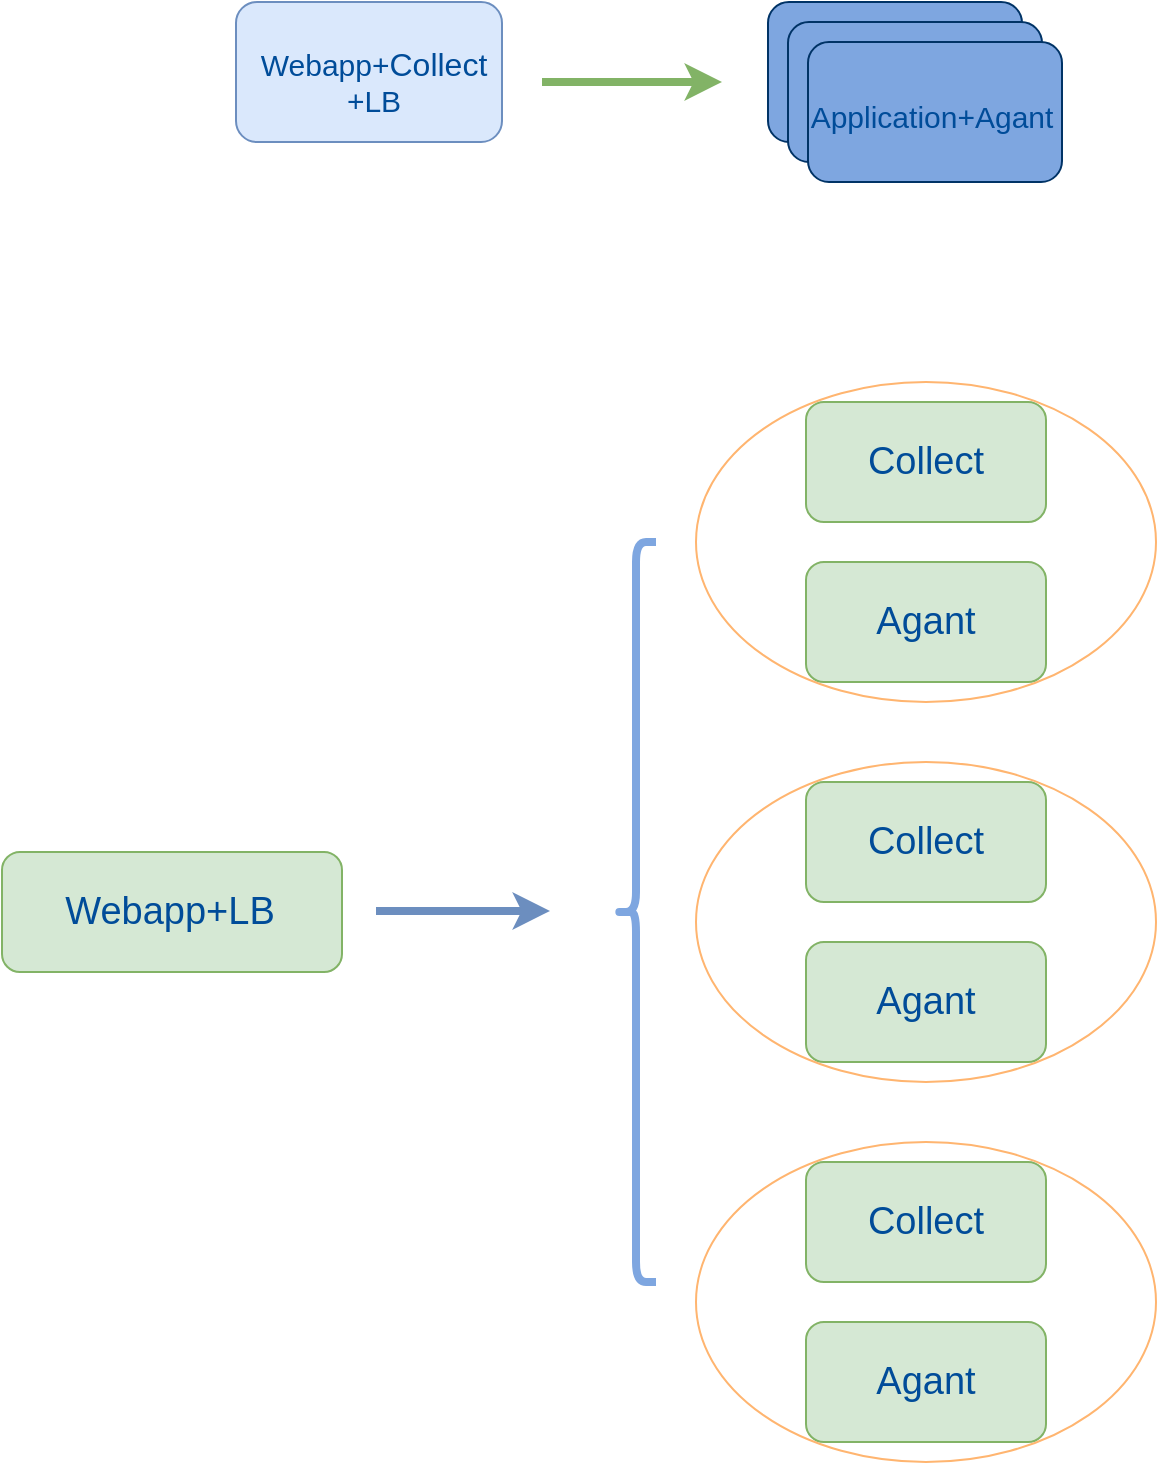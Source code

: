 <mxfile version="12.5.1" type="github">
  <diagram id="CsaXHSMaWXPYjnIrVKly" name="Page-1">
    <mxGraphModel dx="1186" dy="796" grid="1" gridSize="10" guides="1" tooltips="1" connect="1" arrows="1" fold="1" page="1" pageScale="1" pageWidth="827" pageHeight="1169" math="0" shadow="0">
      <root>
        <mxCell id="0"/>
        <mxCell id="1" parent="0"/>
        <mxCell id="JwqSvvPdse2mXgqmKjSF-1" value="" style="rounded=1;whiteSpace=wrap;html=1;fillColor=#d5e8d4;strokeColor=#82b366;" parent="1" vertex="1">
          <mxGeometry x="485" y="280" width="120" height="60" as="geometry"/>
        </mxCell>
        <mxCell id="JwqSvvPdse2mXgqmKjSF-2" value="&lt;font color=&quot;#004c99&quot; style=&quot;line-height: 120% ; font-size: 19px&quot;&gt;Collect&lt;/font&gt;" style="text;html=1;strokeColor=none;fillColor=none;align=center;verticalAlign=middle;whiteSpace=wrap;rounded=0;" parent="1" vertex="1">
          <mxGeometry x="510" y="295" width="70" height="30" as="geometry"/>
        </mxCell>
        <mxCell id="JwqSvvPdse2mXgqmKjSF-3" style="edgeStyle=orthogonalEdgeStyle;rounded=0;orthogonalLoop=1;jettySize=auto;html=1;exitX=0.5;exitY=1;exitDx=0;exitDy=0;" parent="1" source="JwqSvvPdse2mXgqmKjSF-2" target="JwqSvvPdse2mXgqmKjSF-2" edge="1">
          <mxGeometry relative="1" as="geometry"/>
        </mxCell>
        <mxCell id="JwqSvvPdse2mXgqmKjSF-8" value="" style="rounded=1;whiteSpace=wrap;html=1;fillColor=#d5e8d4;strokeColor=#82b366;" parent="1" vertex="1">
          <mxGeometry x="485" y="360" width="120" height="60" as="geometry"/>
        </mxCell>
        <mxCell id="JwqSvvPdse2mXgqmKjSF-9" value="&lt;font color=&quot;#004c99&quot; style=&quot;line-height: 120% ; font-size: 19px&quot;&gt;Agant&lt;/font&gt;" style="text;html=1;strokeColor=none;fillColor=none;align=center;verticalAlign=middle;whiteSpace=wrap;rounded=0;" parent="1" vertex="1">
          <mxGeometry x="510" y="375" width="70" height="30" as="geometry"/>
        </mxCell>
        <mxCell id="JwqSvvPdse2mXgqmKjSF-10" style="edgeStyle=orthogonalEdgeStyle;rounded=0;orthogonalLoop=1;jettySize=auto;html=1;exitX=0.5;exitY=1;exitDx=0;exitDy=0;" parent="1" source="JwqSvvPdse2mXgqmKjSF-9" target="JwqSvvPdse2mXgqmKjSF-9" edge="1">
          <mxGeometry relative="1" as="geometry"/>
        </mxCell>
        <mxCell id="JwqSvvPdse2mXgqmKjSF-16" value="" style="rounded=1;whiteSpace=wrap;html=1;fillColor=#d5e8d4;strokeColor=#82b366;" parent="1" vertex="1">
          <mxGeometry x="485" y="470" width="120" height="60" as="geometry"/>
        </mxCell>
        <mxCell id="JwqSvvPdse2mXgqmKjSF-17" value="&lt;font color=&quot;#004c99&quot; style=&quot;line-height: 120% ; font-size: 19px&quot;&gt;Collect&lt;/font&gt;" style="text;html=1;strokeColor=none;fillColor=none;align=center;verticalAlign=middle;whiteSpace=wrap;rounded=0;" parent="1" vertex="1">
          <mxGeometry x="510" y="485" width="70" height="30" as="geometry"/>
        </mxCell>
        <mxCell id="JwqSvvPdse2mXgqmKjSF-18" style="edgeStyle=orthogonalEdgeStyle;rounded=0;orthogonalLoop=1;jettySize=auto;html=1;exitX=0.5;exitY=1;exitDx=0;exitDy=0;" parent="1" source="JwqSvvPdse2mXgqmKjSF-17" target="JwqSvvPdse2mXgqmKjSF-17" edge="1">
          <mxGeometry relative="1" as="geometry"/>
        </mxCell>
        <mxCell id="JwqSvvPdse2mXgqmKjSF-19" value="" style="rounded=1;whiteSpace=wrap;html=1;fillColor=#d5e8d4;strokeColor=#82b366;" parent="1" vertex="1">
          <mxGeometry x="485" y="550" width="120" height="60" as="geometry"/>
        </mxCell>
        <mxCell id="JwqSvvPdse2mXgqmKjSF-20" value="&lt;font color=&quot;#004c99&quot; style=&quot;line-height: 120% ; font-size: 19px&quot;&gt;Agant&lt;/font&gt;" style="text;html=1;strokeColor=none;fillColor=none;align=center;verticalAlign=middle;whiteSpace=wrap;rounded=0;" parent="1" vertex="1">
          <mxGeometry x="510" y="565" width="70" height="30" as="geometry"/>
        </mxCell>
        <mxCell id="JwqSvvPdse2mXgqmKjSF-21" style="edgeStyle=orthogonalEdgeStyle;rounded=0;orthogonalLoop=1;jettySize=auto;html=1;exitX=0.5;exitY=1;exitDx=0;exitDy=0;" parent="1" source="JwqSvvPdse2mXgqmKjSF-20" target="JwqSvvPdse2mXgqmKjSF-20" edge="1">
          <mxGeometry relative="1" as="geometry"/>
        </mxCell>
        <mxCell id="JwqSvvPdse2mXgqmKjSF-22" value="" style="ellipse;whiteSpace=wrap;html=1;fillColor=none;strokeColor=#FFB570;" parent="1" vertex="1">
          <mxGeometry x="430" y="460" width="230" height="160" as="geometry"/>
        </mxCell>
        <mxCell id="JwqSvvPdse2mXgqmKjSF-31" value="" style="rounded=1;whiteSpace=wrap;html=1;fillColor=#d5e8d4;strokeColor=#82b366;" parent="1" vertex="1">
          <mxGeometry x="485" y="660" width="120" height="60" as="geometry"/>
        </mxCell>
        <mxCell id="JwqSvvPdse2mXgqmKjSF-32" value="&lt;font color=&quot;#004c99&quot; style=&quot;line-height: 120% ; font-size: 19px&quot;&gt;Collect&lt;/font&gt;" style="text;html=1;strokeColor=none;fillColor=none;align=center;verticalAlign=middle;whiteSpace=wrap;rounded=0;" parent="1" vertex="1">
          <mxGeometry x="510" y="675" width="70" height="30" as="geometry"/>
        </mxCell>
        <mxCell id="JwqSvvPdse2mXgqmKjSF-33" style="edgeStyle=orthogonalEdgeStyle;rounded=0;orthogonalLoop=1;jettySize=auto;html=1;exitX=0.5;exitY=1;exitDx=0;exitDy=0;" parent="1" source="JwqSvvPdse2mXgqmKjSF-32" target="JwqSvvPdse2mXgqmKjSF-32" edge="1">
          <mxGeometry relative="1" as="geometry"/>
        </mxCell>
        <mxCell id="JwqSvvPdse2mXgqmKjSF-34" value="" style="rounded=1;whiteSpace=wrap;html=1;fillColor=#d5e8d4;strokeColor=#82b366;" parent="1" vertex="1">
          <mxGeometry x="485" y="740" width="120" height="60" as="geometry"/>
        </mxCell>
        <mxCell id="JwqSvvPdse2mXgqmKjSF-35" value="&lt;font color=&quot;#004c99&quot; style=&quot;line-height: 120% ; font-size: 19px&quot;&gt;Agant&lt;/font&gt;" style="text;html=1;strokeColor=none;fillColor=none;align=center;verticalAlign=middle;whiteSpace=wrap;rounded=0;" parent="1" vertex="1">
          <mxGeometry x="510" y="755" width="70" height="30" as="geometry"/>
        </mxCell>
        <mxCell id="JwqSvvPdse2mXgqmKjSF-36" style="edgeStyle=orthogonalEdgeStyle;rounded=0;orthogonalLoop=1;jettySize=auto;html=1;exitX=0.5;exitY=1;exitDx=0;exitDy=0;" parent="1" source="JwqSvvPdse2mXgqmKjSF-35" target="JwqSvvPdse2mXgqmKjSF-35" edge="1">
          <mxGeometry relative="1" as="geometry"/>
        </mxCell>
        <mxCell id="JwqSvvPdse2mXgqmKjSF-38" value="" style="rounded=1;whiteSpace=wrap;html=1;fillColor=#d5e8d4;strokeColor=#82b366;" parent="1" vertex="1">
          <mxGeometry x="83" y="505" width="170" height="60" as="geometry"/>
        </mxCell>
        <mxCell id="JwqSvvPdse2mXgqmKjSF-39" value="&lt;font color=&quot;#004c99&quot; style=&quot;line-height: 120% ; font-size: 19px&quot;&gt;Webapp+LB&lt;br&gt;&lt;/font&gt;" style="text;html=1;strokeColor=none;fillColor=none;align=center;verticalAlign=middle;whiteSpace=wrap;rounded=0;" parent="1" vertex="1">
          <mxGeometry x="132" y="520" width="70" height="30" as="geometry"/>
        </mxCell>
        <mxCell id="JwqSvvPdse2mXgqmKjSF-40" style="edgeStyle=orthogonalEdgeStyle;rounded=0;orthogonalLoop=1;jettySize=auto;html=1;exitX=0.5;exitY=1;exitDx=0;exitDy=0;" parent="1" source="JwqSvvPdse2mXgqmKjSF-39" target="JwqSvvPdse2mXgqmKjSF-39" edge="1">
          <mxGeometry relative="1" as="geometry"/>
        </mxCell>
        <mxCell id="JwqSvvPdse2mXgqmKjSF-42" value="" style="ellipse;whiteSpace=wrap;html=1;fillColor=none;strokeColor=#FFB570;" parent="1" vertex="1">
          <mxGeometry x="430" y="270" width="230" height="160" as="geometry"/>
        </mxCell>
        <mxCell id="JwqSvvPdse2mXgqmKjSF-43" value="" style="ellipse;whiteSpace=wrap;html=1;fillColor=none;strokeColor=#FFB570;" parent="1" vertex="1">
          <mxGeometry x="430" y="650" width="230" height="160" as="geometry"/>
        </mxCell>
        <mxCell id="JwqSvvPdse2mXgqmKjSF-47" value="" style="rounded=1;whiteSpace=wrap;html=1;strokeColor=#6c8ebf;fillColor=#dae8fc;" parent="1" vertex="1">
          <mxGeometry x="200" y="80" width="133" height="70" as="geometry"/>
        </mxCell>
        <mxCell id="JwqSvvPdse2mXgqmKjSF-50" value="&lt;font color=&quot;#004c99&quot; style=&quot;font-size: 15px&quot;&gt;Webapp+&lt;/font&gt;&lt;span style=&quot;color: rgb(0 , 76 , 153) ; font-size: 16px&quot;&gt;Collect&lt;/span&gt;&lt;font color=&quot;#004c99&quot; style=&quot;font-size: 15px&quot;&gt;&lt;br&gt;+LB&lt;/font&gt;" style="text;html=1;strokeColor=none;fillColor=none;align=center;verticalAlign=middle;whiteSpace=wrap;rounded=0;" parent="1" vertex="1">
          <mxGeometry x="249" y="110" width="40" height="20" as="geometry"/>
        </mxCell>
        <mxCell id="JwqSvvPdse2mXgqmKjSF-51" value="" style="rounded=1;whiteSpace=wrap;html=1;strokeColor=#003366;fillColor=#7EA6E0;" parent="1" vertex="1">
          <mxGeometry x="466" y="80" width="127" height="70" as="geometry"/>
        </mxCell>
        <mxCell id="JwqSvvPdse2mXgqmKjSF-54" value="&lt;font color=&quot;#004c99&quot; style=&quot;font-size: 16px&quot;&gt;Collect+Agant&lt;/font&gt;" style="text;html=1;strokeColor=none;fillColor=none;align=center;verticalAlign=middle;whiteSpace=wrap;rounded=0;" parent="1" vertex="1">
          <mxGeometry x="513" y="110" width="40" height="20" as="geometry"/>
        </mxCell>
        <mxCell id="JwqSvvPdse2mXgqmKjSF-59" value="" style="rounded=1;whiteSpace=wrap;html=1;strokeColor=#003366;fillColor=#7EA6E0;" parent="1" vertex="1">
          <mxGeometry x="476" y="90" width="127" height="70" as="geometry"/>
        </mxCell>
        <mxCell id="JwqSvvPdse2mXgqmKjSF-60" value="&lt;font color=&quot;#004c99&quot; style=&quot;font-size: 16px&quot;&gt;Collect+Agant&lt;/font&gt;" style="text;html=1;strokeColor=none;fillColor=none;align=center;verticalAlign=middle;whiteSpace=wrap;rounded=0;" parent="1" vertex="1">
          <mxGeometry x="523" y="120" width="40" height="20" as="geometry"/>
        </mxCell>
        <mxCell id="JwqSvvPdse2mXgqmKjSF-61" value="" style="rounded=1;whiteSpace=wrap;html=1;strokeColor=#003366;fillColor=#7EA6E0;" parent="1" vertex="1">
          <mxGeometry x="486" y="100" width="127" height="70" as="geometry"/>
        </mxCell>
        <mxCell id="JwqSvvPdse2mXgqmKjSF-62" value="&lt;font color=&quot;#004c99&quot; style=&quot;font-size: 15px&quot;&gt;Application+Agant&lt;/font&gt;" style="text;html=1;strokeColor=none;fillColor=none;align=center;verticalAlign=middle;whiteSpace=wrap;rounded=0;" parent="1" vertex="1">
          <mxGeometry x="528" y="127" width="40" height="20" as="geometry"/>
        </mxCell>
        <mxCell id="JwqSvvPdse2mXgqmKjSF-63" value="" style="endArrow=classic;html=1;strokeWidth=4;fillColor=#d5e8d4;strokeColor=#82b366;" parent="1" edge="1">
          <mxGeometry width="50" height="50" relative="1" as="geometry">
            <mxPoint x="353" y="120" as="sourcePoint"/>
            <mxPoint x="443" y="120" as="targetPoint"/>
          </mxGeometry>
        </mxCell>
        <mxCell id="JwqSvvPdse2mXgqmKjSF-64" value="" style="shape=curlyBracket;whiteSpace=wrap;html=1;rounded=1;strokeColor=#7EA6E0;fillColor=#7EA6E0;strokeWidth=4;" parent="1" vertex="1">
          <mxGeometry x="390" y="350" width="20" height="370" as="geometry"/>
        </mxCell>
        <mxCell id="JwqSvvPdse2mXgqmKjSF-65" value="" style="endArrow=classic;html=1;strokeWidth=4;strokeColor=#6c8ebf;fillColor=#dae8fc;" parent="1" edge="1">
          <mxGeometry width="50" height="50" relative="1" as="geometry">
            <mxPoint x="270" y="534.5" as="sourcePoint"/>
            <mxPoint x="357" y="534.5" as="targetPoint"/>
          </mxGeometry>
        </mxCell>
      </root>
    </mxGraphModel>
  </diagram>
</mxfile>

